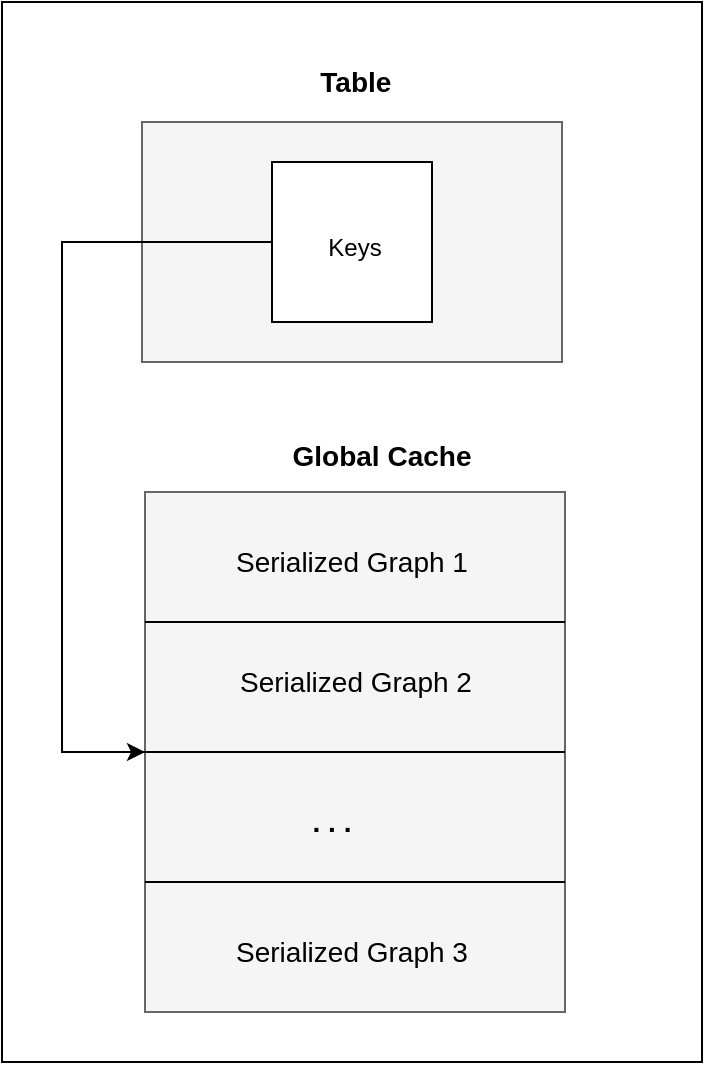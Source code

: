 <mxfile version="28.1.2">
  <diagram name="Page-1" id="zjhEiSqYGr_TzLNvlHRO">
    <mxGraphModel dx="1426" dy="764" grid="1" gridSize="10" guides="1" tooltips="1" connect="1" arrows="1" fold="1" page="1" pageScale="1" pageWidth="827" pageHeight="1169" math="0" shadow="0">
      <root>
        <mxCell id="0" />
        <mxCell id="1" parent="0" />
        <mxCell id="-HXgIVwAkYsGjhqoje9E-2" value="" style="rounded=0;whiteSpace=wrap;html=1;" parent="1" vertex="1">
          <mxGeometry x="260" y="110" width="350" height="530" as="geometry" />
        </mxCell>

        <mxCell id="lJTU-FsNYYgIzt13IAq8-3" value="" style="rounded=0;whiteSpace=wrap;html=1;fillColor=#f5f5f5;fontColor=#333333;strokeColor=#666666;" vertex="1" parent="1">
          <mxGeometry x="330" y="170" width="210" height="120" as="geometry" />
        </mxCell>
        <mxCell id="lJTU-FsNYYgIzt13IAq8-4" value="&lt;b&gt;&lt;font style=&quot;font-size: 14px;&quot;&gt;&amp;nbsp;Table&lt;/font&gt;&lt;/b&gt;" style="text;html=1;align=center;verticalAlign=middle;whiteSpace=wrap;rounded=0;" vertex="1" parent="1">
          <mxGeometry x="387" y="140" width="96" height="20" as="geometry" />
        </mxCell>
        <mxCell id="lJTU-FsNYYgIzt13IAq8-5" value="" style="whiteSpace=wrap;html=1;aspect=fixed;" vertex="1" parent="1">
          <mxGeometry x="395" y="190" width="80" height="80" as="geometry" />
        </mxCell>
        <mxCell id="lJTU-FsNYYgIzt13IAq8-6" value="Keys" style="text;html=1;align=center;verticalAlign=middle;whiteSpace=wrap;rounded=0;" vertex="1" parent="1">
          <mxGeometry x="408" y="215" width="57" height="35" as="geometry" />
        </mxCell>
        <mxCell id="lJTU-FsNYYgIzt13IAq8-7" value="" style="endArrow=classic;html=1;rounded=0;exitX=0;exitY=0.5;exitDx=0;exitDy=0;entryX=0;entryY=0.5;entryDx=0;entryDy=0;" edge="1" parent="1" source="lJTU-FsNYYgIzt13IAq8-5" target="lJTU-FsNYYgIzt13IAq8-8">
          <mxGeometry width="50" height="50" relative="1" as="geometry">
            <mxPoint x="390" y="420" as="sourcePoint" />
            <mxPoint x="250" y="390" as="targetPoint" />
            <Array as="points">
              <mxPoint x="290" y="230" />
              <mxPoint x="290" y="485" />
            </Array>
          </mxGeometry>
        </mxCell>
        <mxCell id="lJTU-FsNYYgIzt13IAq8-8" value="" style="rounded=0;whiteSpace=wrap;html=1;fillColor=#f5f5f5;fontColor=#333333;strokeColor=#666666;" vertex="1" parent="1">
          <mxGeometry x="331.5" y="355" width="210" height="260" as="geometry" />
        </mxCell>
        <mxCell id="lJTU-FsNYYgIzt13IAq8-10" value="" style="endArrow=none;html=1;rounded=0;exitX=0;exitY=0.25;exitDx=0;exitDy=0;entryX=1;entryY=0.25;entryDx=0;entryDy=0;" edge="1" parent="1" source="lJTU-FsNYYgIzt13IAq8-8" target="lJTU-FsNYYgIzt13IAq8-8">
          <mxGeometry width="50" height="50" relative="1" as="geometry">
            <mxPoint x="390" y="435" as="sourcePoint" />
            <mxPoint x="440" y="385" as="targetPoint" />
          </mxGeometry>
        </mxCell>
        <mxCell id="lJTU-FsNYYgIzt13IAq8-11" value="" style="endArrow=none;html=1;rounded=0;entryX=1;entryY=0.5;entryDx=0;entryDy=0;" edge="1" parent="1" target="lJTU-FsNYYgIzt13IAq8-8">
          <mxGeometry width="50" height="50" relative="1" as="geometry">
            <mxPoint x="330" y="485" as="sourcePoint" />
            <mxPoint x="440" y="385" as="targetPoint" />
          </mxGeometry>
        </mxCell>
        <mxCell id="lJTU-FsNYYgIzt13IAq8-13" value="" style="endArrow=none;html=1;rounded=0;exitX=0;exitY=0.75;exitDx=0;exitDy=0;entryX=1;entryY=0.75;entryDx=0;entryDy=0;" edge="1" parent="1" source="lJTU-FsNYYgIzt13IAq8-8" target="lJTU-FsNYYgIzt13IAq8-8">
          <mxGeometry width="50" height="50" relative="1" as="geometry">
            <mxPoint x="390" y="435" as="sourcePoint" />
            <mxPoint x="440" y="385" as="targetPoint" />
          </mxGeometry>
        </mxCell>
        <mxCell id="lJTU-FsNYYgIzt13IAq8-14" value="&lt;font style=&quot;font-size: 14px;&quot;&gt;Serialized Graph 1&lt;/font&gt;" style="text;html=1;align=center;verticalAlign=middle;whiteSpace=wrap;rounded=0;" vertex="1" parent="1">
          <mxGeometry x="365" y="375" width="140" height="30" as="geometry" />
        </mxCell>
        <mxCell id="lJTU-FsNYYgIzt13IAq8-15" value="&lt;font style=&quot;font-size: 14px;&quot;&gt;Serialized Graph 2&lt;/font&gt;" style="text;html=1;align=center;verticalAlign=middle;whiteSpace=wrap;rounded=0;" vertex="1" parent="1">
          <mxGeometry x="366.5" y="435" width="140" height="30" as="geometry" />
        </mxCell>
        <mxCell id="lJTU-FsNYYgIzt13IAq8-16" value="&lt;font style=&quot;font-size: 14px;&quot;&gt;Serialized Graph 3&lt;/font&gt;" style="text;html=1;align=center;verticalAlign=middle;whiteSpace=wrap;rounded=0;" vertex="1" parent="1">
          <mxGeometry x="365" y="570" width="140" height="30" as="geometry" />
        </mxCell>
        <mxCell id="lJTU-FsNYYgIzt13IAq8-17" value="&lt;font style=&quot;font-size: 14px;&quot;&gt;&lt;b style=&quot;&quot;&gt;. . .&lt;/b&gt;&lt;/font&gt;" style="text;html=1;align=center;verticalAlign=middle;whiteSpace=wrap;rounded=0;" vertex="1" parent="1">
          <mxGeometry x="395" y="505" width="60" height="30" as="geometry" />
        </mxCell>
        <mxCell id="lJTU-FsNYYgIzt13IAq8-18" value="&lt;b&gt;&lt;font style=&quot;font-size: 14px;&quot;&gt;Global Cache&lt;/font&gt;&lt;/b&gt;" style="text;html=1;align=center;verticalAlign=middle;whiteSpace=wrap;rounded=0;" vertex="1" parent="1">
          <mxGeometry x="387" y="327" width="126" height="20" as="geometry" />
        </mxCell>
        <mxCell id="cacheEntryHeader1" value="<font style='font-size: 14px;'>CacheEntryHeader</font>" style="rounded=0;whiteSpace=wrap;html=1;fillColor=#bbdefb;fontColor=#333333;strokeColor=#666666;" vertex="1" parent="1">
  <mxGeometry x="365" y="375" width="140" height="20" as="geometry" />
</mxCell>
<mxCell id="cacheEntryHeader2" value="<font style='font-size: 14px;'>CacheEntryHeader</font>" style="rounded=0;whiteSpace=wrap;html=1;fillColor=#bbdefb;fontColor=#333333;strokeColor=#666666;" vertex="1" parent="1">
  <mxGeometry x="366.5" y="435" width="140" height="20" as="geometry" />
</mxCell>
<mxCell id="cacheEntryHeader3" value="<font style='font-size: 14px;'>CacheEntryHeader</font>" style="rounded=0;whiteSpace=wrap;html=1;fillColor=#bbdefb;fontColor=#333333;strokeColor=#666666;" vertex="1" parent="1">
  <mxGeometry x="365" y="570" width="140" height="20" as="geometry" />
</mxCell>
<mxCell id="offsetArrowLabel" value="<font style='font-size: 12px;'>Offset vers CacheEntryHeader</font>" style="text;html=1;align=center;verticalAlign=middle;whiteSpace=wrap;rounded=0;" vertex="1" parent="1">
  <mxGeometry x="320" y="300" width="160" height="20" as="geometry" />
</mxCell>
<mxCell id="cacheHeader" value="<b><font style='font-size: 14px;'>CacheHeader</font></b>" style="rounded=0;whiteSpace=wrap;html=1;fillColor=#ffe0b2;fontColor=#333333;strokeColor=#666666;" vertex="1" parent="1">
  <mxGeometry x="355" y="335" width="140" height="30" as="geometry" />
</mxCell>
      </root>
    </mxGraphModel>
  </diagram>
</mxfile>
